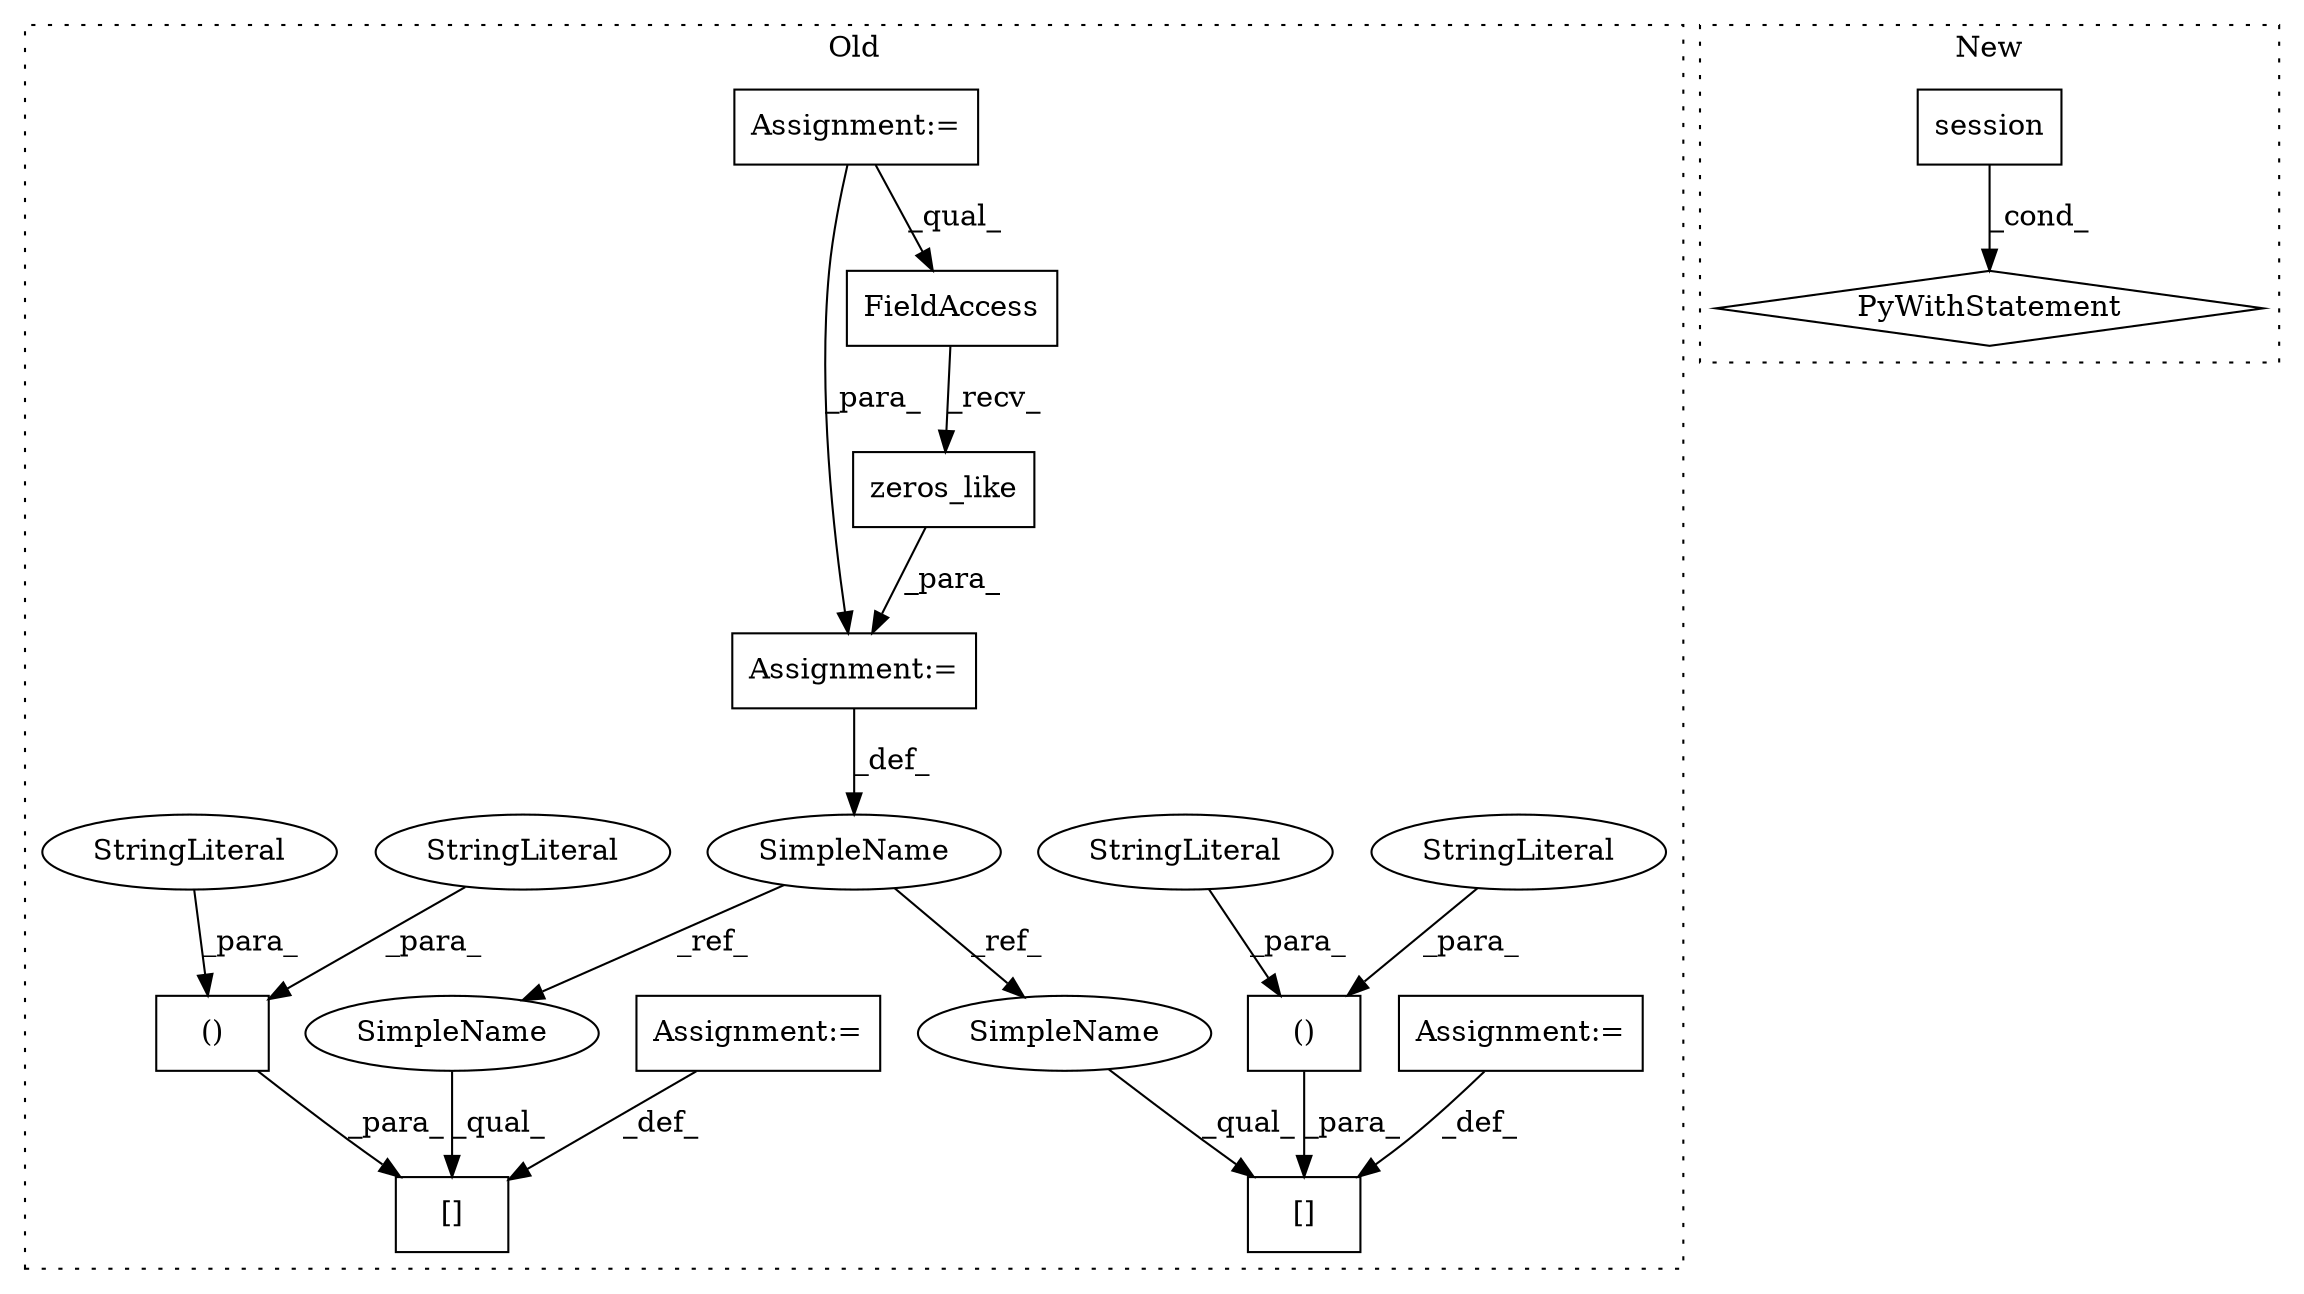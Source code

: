 digraph G {
subgraph cluster0 {
1 [label="zeros_like" a="32" s="37569,37588" l="11,1" shape="box"];
3 [label="[]" a="2" s="37601,37675" l="28,2" shape="box"];
4 [label="()" a="106" s="37629" l="46" shape="box"];
5 [label="[]" a="2" s="37759,37834" l="28,2" shape="box"];
6 [label="()" a="106" s="37787" l="47" shape="box"];
8 [label="SimpleName" a="42" s="37534" l="16" shape="ellipse"];
9 [label="StringLiteral" a="45" s="37659" l="16" shape="ellipse"];
10 [label="StringLiteral" a="45" s="37818" l="16" shape="ellipse"];
11 [label="Assignment:=" a="7" s="37677" l="1" shape="box"];
12 [label="StringLiteral" a="45" s="37787" l="18" shape="ellipse"];
13 [label="Assignment:=" a="7" s="37550" l="1" shape="box"];
14 [label="StringLiteral" a="45" s="37629" l="17" shape="ellipse"];
15 [label="Assignment:=" a="7" s="37836" l="1" shape="box"];
16 [label="FieldAccess" a="22" s="37551" l="17" shape="box"];
17 [label="Assignment:=" a="7" s="36880" l="9" shape="box"];
18 [label="SimpleName" a="42" s="37601" l="16" shape="ellipse"];
19 [label="SimpleName" a="42" s="37759" l="16" shape="ellipse"];
label = "Old";
style="dotted";
}
subgraph cluster1 {
2 [label="PyWithStatement" a="104" s="36829,36853" l="10,2" shape="diamond"];
7 [label="session" a="32" s="36844" l="9" shape="box"];
label = "New";
style="dotted";
}
1 -> 13 [label="_para_"];
4 -> 3 [label="_para_"];
6 -> 5 [label="_para_"];
7 -> 2 [label="_cond_"];
8 -> 18 [label="_ref_"];
8 -> 19 [label="_ref_"];
9 -> 4 [label="_para_"];
10 -> 6 [label="_para_"];
11 -> 3 [label="_def_"];
12 -> 6 [label="_para_"];
13 -> 8 [label="_def_"];
14 -> 4 [label="_para_"];
15 -> 5 [label="_def_"];
16 -> 1 [label="_recv_"];
17 -> 13 [label="_para_"];
17 -> 16 [label="_qual_"];
18 -> 3 [label="_qual_"];
19 -> 5 [label="_qual_"];
}